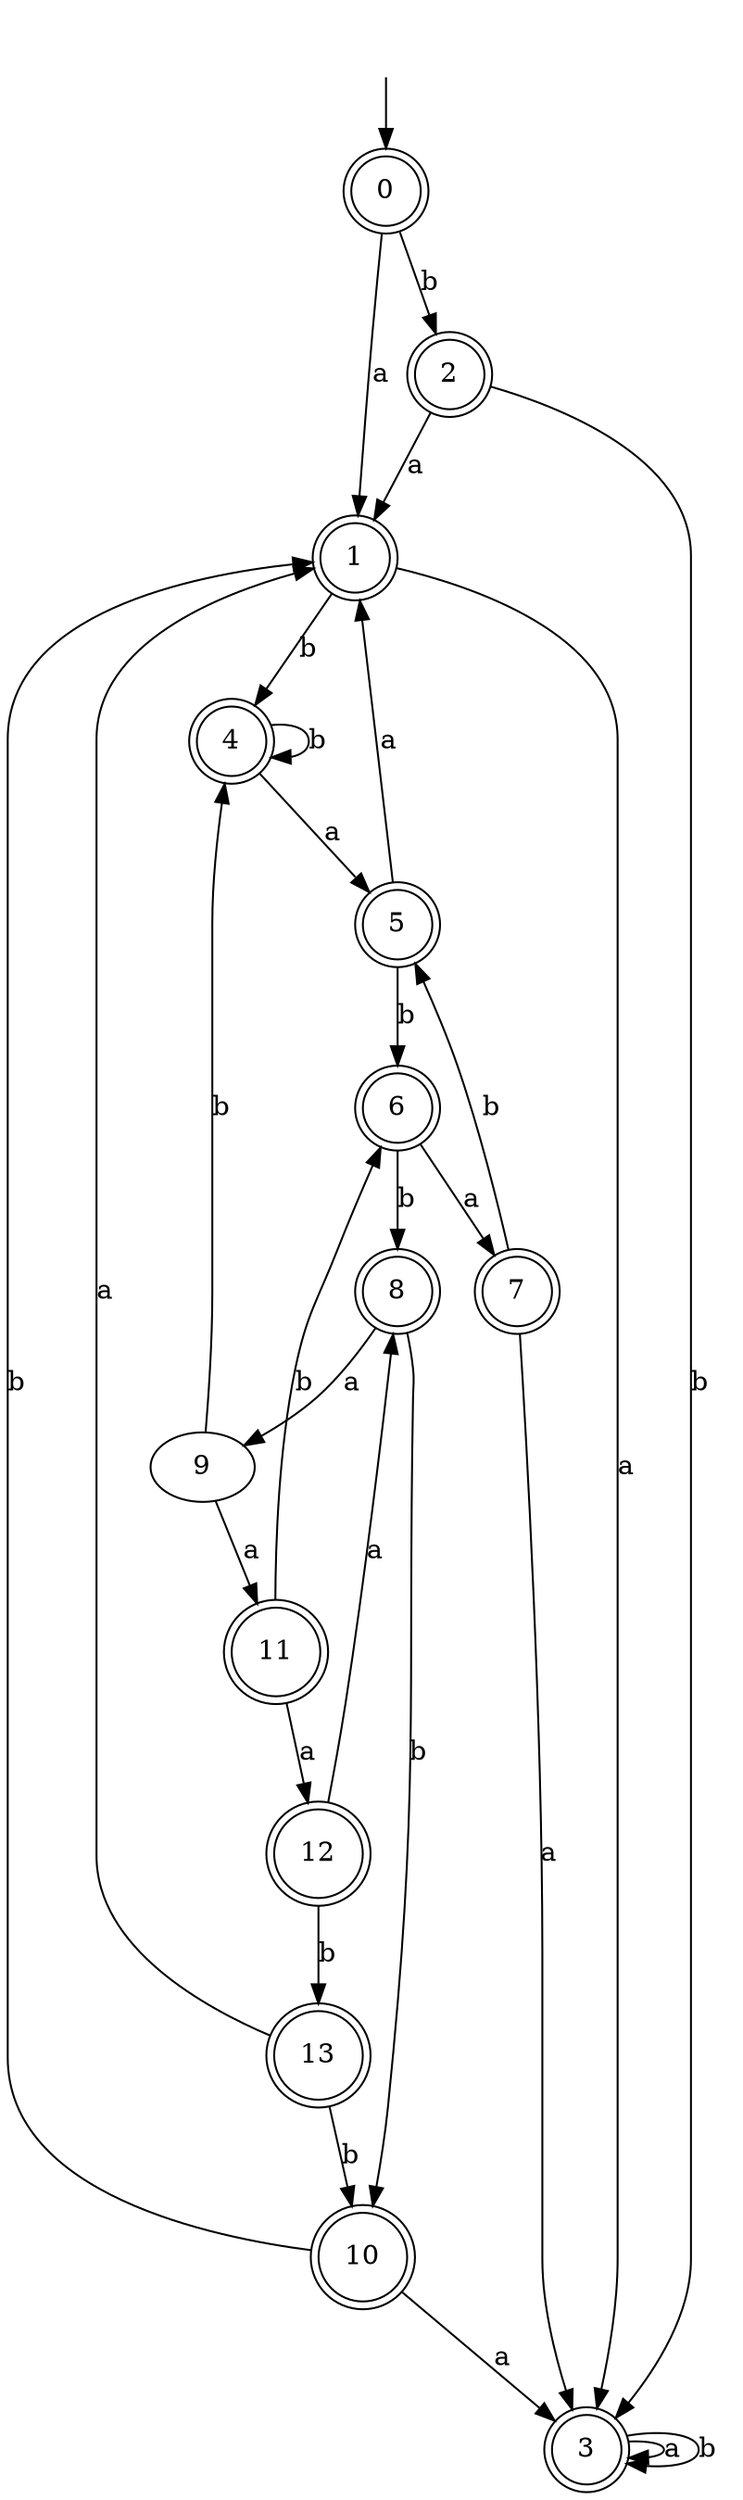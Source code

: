 digraph RandomDFA {
  __start0 [label="", shape=none];
  __start0 -> 0 [label=""];
  0 [shape=circle] [shape=doublecircle]
  0 -> 1 [label="a"]
  0 -> 2 [label="b"]
  1 [shape=doublecircle]
  1 -> 3 [label="a"]
  1 -> 4 [label="b"]
  2 [shape=doublecircle]
  2 -> 1 [label="a"]
  2 -> 3 [label="b"]
  3 [shape=doublecircle]
  3 -> 3 [label="a"]
  3 -> 3 [label="b"]
  4 [shape=doublecircle]
  4 -> 5 [label="a"]
  4 -> 4 [label="b"]
  5 [shape=doublecircle]
  5 -> 1 [label="a"]
  5 -> 6 [label="b"]
  6 [shape=doublecircle]
  6 -> 7 [label="a"]
  6 -> 8 [label="b"]
  7 [shape=doublecircle]
  7 -> 3 [label="a"]
  7 -> 5 [label="b"]
  8 [shape=doublecircle]
  8 -> 9 [label="a"]
  8 -> 10 [label="b"]
  9
  9 -> 11 [label="a"]
  9 -> 4 [label="b"]
  10 [shape=doublecircle]
  10 -> 3 [label="a"]
  10 -> 1 [label="b"]
  11 [shape=doublecircle]
  11 -> 12 [label="a"]
  11 -> 6 [label="b"]
  12 [shape=doublecircle]
  12 -> 8 [label="a"]
  12 -> 13 [label="b"]
  13 [shape=doublecircle]
  13 -> 1 [label="a"]
  13 -> 10 [label="b"]
}
